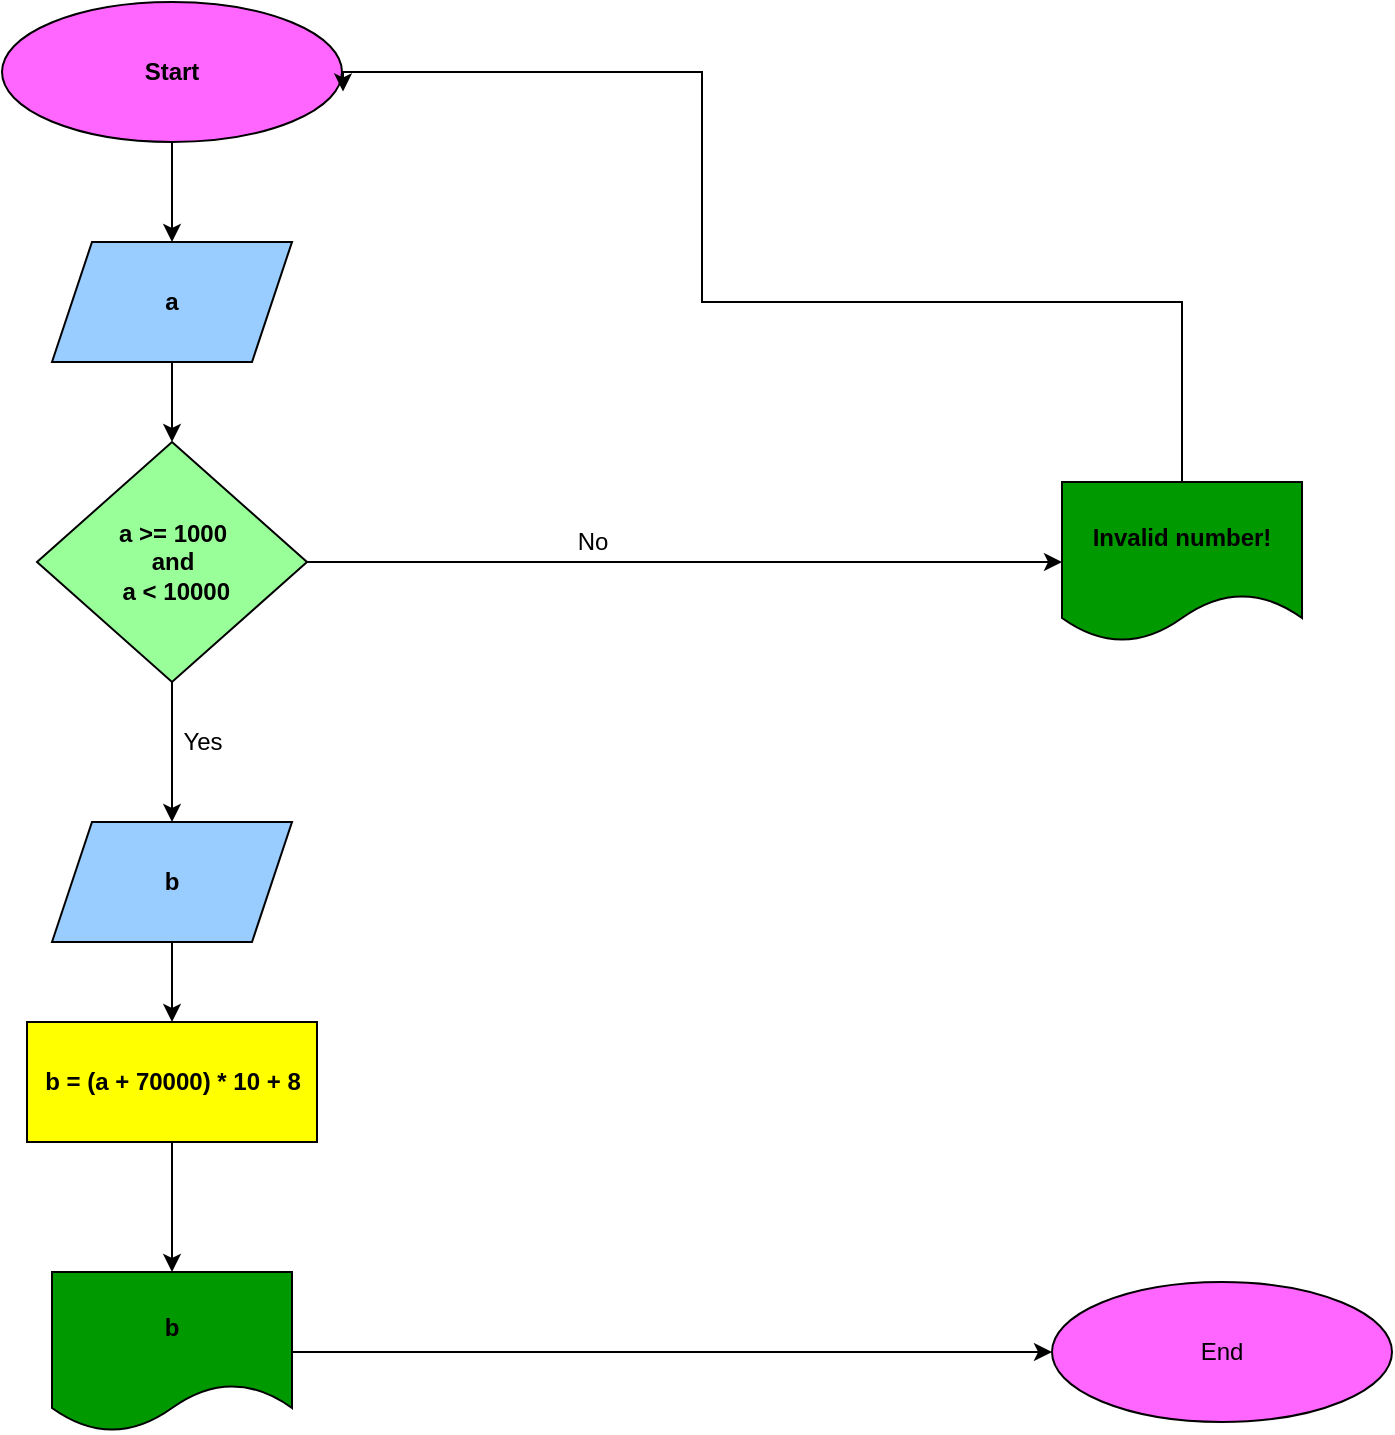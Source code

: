 <mxfile version="16.4.0" type="device"><diagram id="KTMJUnCj03ENEIHeeti3" name="Page-1"><mxGraphModel dx="1504" dy="1864" grid="1" gridSize="10" guides="1" tooltips="1" connect="1" arrows="1" fold="1" page="1" pageScale="1" pageWidth="850" pageHeight="1100" math="0" shadow="0"><root><mxCell id="0"/><mxCell id="1" parent="0"/><mxCell id="64-_52wUmwYDJ0eNzAq9-5" value="" style="edgeStyle=orthogonalEdgeStyle;rounded=0;orthogonalLoop=1;jettySize=auto;html=1;" edge="1" parent="1" source="64-_52wUmwYDJ0eNzAq9-1" target="64-_52wUmwYDJ0eNzAq9-4"><mxGeometry relative="1" as="geometry"/></mxCell><mxCell id="64-_52wUmwYDJ0eNzAq9-1" value="&lt;b&gt;Start&lt;/b&gt;" style="ellipse;whiteSpace=wrap;html=1;fillColor=#FF66FF;" vertex="1" parent="1"><mxGeometry x="30" y="-60" width="170" height="70" as="geometry"/></mxCell><mxCell id="64-_52wUmwYDJ0eNzAq9-3" value="End" style="ellipse;whiteSpace=wrap;html=1;fillColor=#FF66FF;" vertex="1" parent="1"><mxGeometry x="555" y="580" width="170" height="70" as="geometry"/></mxCell><mxCell id="64-_52wUmwYDJ0eNzAq9-7" value="" style="edgeStyle=orthogonalEdgeStyle;rounded=0;orthogonalLoop=1;jettySize=auto;html=1;" edge="1" parent="1" source="64-_52wUmwYDJ0eNzAq9-4" target="64-_52wUmwYDJ0eNzAq9-6"><mxGeometry relative="1" as="geometry"/></mxCell><mxCell id="64-_52wUmwYDJ0eNzAq9-4" value="&lt;b&gt;a&lt;/b&gt;" style="shape=parallelogram;perimeter=parallelogramPerimeter;whiteSpace=wrap;html=1;fixedSize=1;fillColor=#99CCFF;" vertex="1" parent="1"><mxGeometry x="55" y="60" width="120" height="60" as="geometry"/></mxCell><mxCell id="64-_52wUmwYDJ0eNzAq9-9" value="" style="edgeStyle=orthogonalEdgeStyle;rounded=0;orthogonalLoop=1;jettySize=auto;html=1;" edge="1" parent="1" source="64-_52wUmwYDJ0eNzAq9-6" target="64-_52wUmwYDJ0eNzAq9-8"><mxGeometry relative="1" as="geometry"/></mxCell><mxCell id="64-_52wUmwYDJ0eNzAq9-12" value="" style="edgeStyle=orthogonalEdgeStyle;rounded=0;orthogonalLoop=1;jettySize=auto;html=1;" edge="1" parent="1" source="64-_52wUmwYDJ0eNzAq9-6" target="64-_52wUmwYDJ0eNzAq9-11"><mxGeometry relative="1" as="geometry"/></mxCell><mxCell id="64-_52wUmwYDJ0eNzAq9-6" value="&lt;b&gt;a &amp;gt;= 1000 &lt;br&gt;and&lt;br&gt;&amp;nbsp;a &amp;lt; 10000&lt;/b&gt;" style="rhombus;whiteSpace=wrap;html=1;fillColor=#99FF99;" vertex="1" parent="1"><mxGeometry x="47.5" y="160" width="135" height="120" as="geometry"/></mxCell><mxCell id="64-_52wUmwYDJ0eNzAq9-19" style="edgeStyle=orthogonalEdgeStyle;rounded=0;orthogonalLoop=1;jettySize=auto;html=1;entryX=1.003;entryY=0.639;entryDx=0;entryDy=0;entryPerimeter=0;" edge="1" parent="1" source="64-_52wUmwYDJ0eNzAq9-8" target="64-_52wUmwYDJ0eNzAq9-1"><mxGeometry relative="1" as="geometry"><Array as="points"><mxPoint x="620" y="90"/><mxPoint x="380" y="90"/><mxPoint x="380" y="-25"/><mxPoint x="200" y="-25"/></Array></mxGeometry></mxCell><mxCell id="64-_52wUmwYDJ0eNzAq9-8" value="&lt;b&gt;Invalid number!&lt;/b&gt;" style="shape=document;whiteSpace=wrap;html=1;boundedLbl=1;fillColor=#009900;" vertex="1" parent="1"><mxGeometry x="560" y="180" width="120" height="80" as="geometry"/></mxCell><mxCell id="64-_52wUmwYDJ0eNzAq9-10" value="No" style="text;html=1;align=center;verticalAlign=middle;resizable=0;points=[];autosize=1;strokeColor=none;fillColor=none;" vertex="1" parent="1"><mxGeometry x="310" y="200" width="30" height="20" as="geometry"/></mxCell><mxCell id="64-_52wUmwYDJ0eNzAq9-14" value="" style="edgeStyle=orthogonalEdgeStyle;rounded=0;orthogonalLoop=1;jettySize=auto;html=1;" edge="1" parent="1" source="64-_52wUmwYDJ0eNzAq9-11" target="64-_52wUmwYDJ0eNzAq9-13"><mxGeometry relative="1" as="geometry"/></mxCell><mxCell id="64-_52wUmwYDJ0eNzAq9-11" value="&lt;b&gt;b&lt;/b&gt;" style="shape=parallelogram;perimeter=parallelogramPerimeter;whiteSpace=wrap;html=1;fixedSize=1;fillColor=#99CCFF;" vertex="1" parent="1"><mxGeometry x="55" y="350" width="120" height="60" as="geometry"/></mxCell><mxCell id="64-_52wUmwYDJ0eNzAq9-16" value="" style="edgeStyle=orthogonalEdgeStyle;rounded=0;orthogonalLoop=1;jettySize=auto;html=1;" edge="1" parent="1" source="64-_52wUmwYDJ0eNzAq9-13" target="64-_52wUmwYDJ0eNzAq9-15"><mxGeometry relative="1" as="geometry"/></mxCell><mxCell id="64-_52wUmwYDJ0eNzAq9-13" value="&lt;b&gt;b = (a + 70000) * 10 + 8&lt;/b&gt;" style="whiteSpace=wrap;html=1;fillColor=#FFFF00;" vertex="1" parent="1"><mxGeometry x="42.5" y="450" width="145" height="60" as="geometry"/></mxCell><mxCell id="64-_52wUmwYDJ0eNzAq9-18" style="edgeStyle=orthogonalEdgeStyle;rounded=0;orthogonalLoop=1;jettySize=auto;html=1;entryX=0;entryY=0.5;entryDx=0;entryDy=0;" edge="1" parent="1" source="64-_52wUmwYDJ0eNzAq9-15" target="64-_52wUmwYDJ0eNzAq9-3"><mxGeometry relative="1" as="geometry"/></mxCell><mxCell id="64-_52wUmwYDJ0eNzAq9-15" value="&lt;b&gt;b&lt;/b&gt;" style="shape=document;whiteSpace=wrap;html=1;boundedLbl=1;fillColor=#009900;" vertex="1" parent="1"><mxGeometry x="55" y="575" width="120" height="80" as="geometry"/></mxCell><mxCell id="64-_52wUmwYDJ0eNzAq9-20" value="Yes" style="text;html=1;align=center;verticalAlign=middle;resizable=0;points=[];autosize=1;strokeColor=none;fillColor=none;" vertex="1" parent="1"><mxGeometry x="115" y="300" width="30" height="20" as="geometry"/></mxCell></root></mxGraphModel></diagram></mxfile>